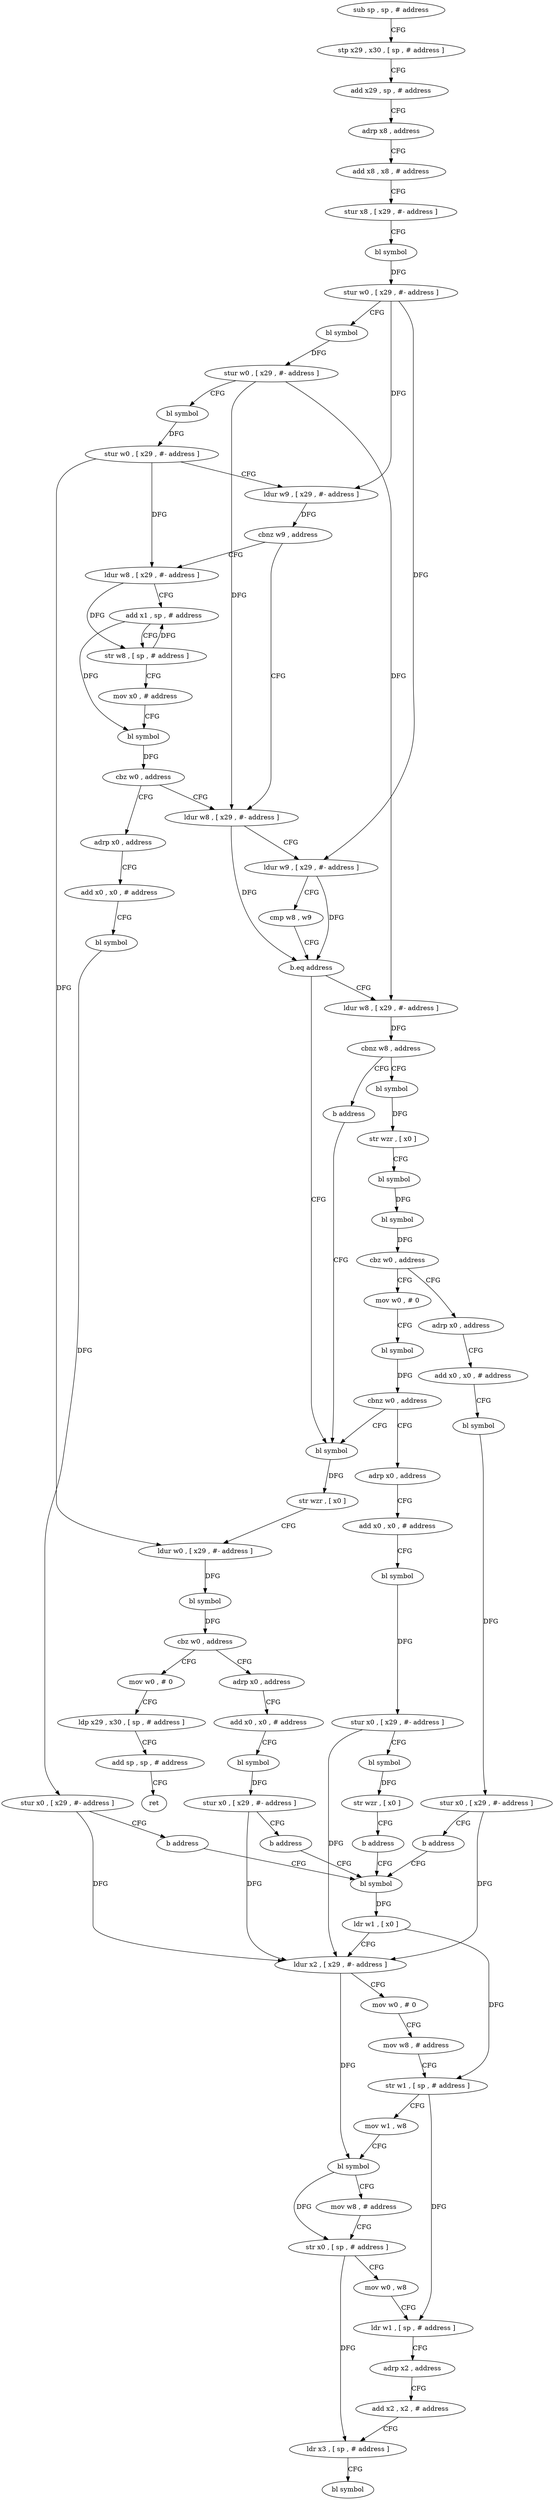digraph "func" {
"4204008" [label = "sub sp , sp , # address" ]
"4204012" [label = "stp x29 , x30 , [ sp , # address ]" ]
"4204016" [label = "add x29 , sp , # address" ]
"4204020" [label = "adrp x8 , address" ]
"4204024" [label = "add x8 , x8 , # address" ]
"4204028" [label = "stur x8 , [ x29 , #- address ]" ]
"4204032" [label = "bl symbol" ]
"4204036" [label = "stur w0 , [ x29 , #- address ]" ]
"4204040" [label = "bl symbol" ]
"4204044" [label = "stur w0 , [ x29 , #- address ]" ]
"4204048" [label = "bl symbol" ]
"4204052" [label = "stur w0 , [ x29 , #- address ]" ]
"4204056" [label = "ldur w9 , [ x29 , #- address ]" ]
"4204060" [label = "cbnz w9 , address" ]
"4204108" [label = "ldur w8 , [ x29 , #- address ]" ]
"4204064" [label = "ldur w8 , [ x29 , #- address ]" ]
"4204112" [label = "ldur w9 , [ x29 , #- address ]" ]
"4204116" [label = "cmp w8 , w9" ]
"4204120" [label = "b.eq address" ]
"4204216" [label = "bl symbol" ]
"4204124" [label = "ldur w8 , [ x29 , #- address ]" ]
"4204068" [label = "add x1 , sp , # address" ]
"4204072" [label = "str w8 , [ sp , # address ]" ]
"4204076" [label = "mov x0 , # address" ]
"4204080" [label = "bl symbol" ]
"4204084" [label = "cbz w0 , address" ]
"4204088" [label = "adrp x0 , address" ]
"4204220" [label = "str wzr , [ x0 ]" ]
"4204224" [label = "ldur w0 , [ x29 , #- address ]" ]
"4204228" [label = "bl symbol" ]
"4204232" [label = "cbz w0 , address" ]
"4204256" [label = "mov w0 , # 0" ]
"4204236" [label = "adrp x0 , address" ]
"4204128" [label = "cbnz w8 , address" ]
"4204136" [label = "bl symbol" ]
"4204132" [label = "b address" ]
"4204092" [label = "add x0 , x0 , # address" ]
"4204096" [label = "bl symbol" ]
"4204100" [label = "stur x0 , [ x29 , #- address ]" ]
"4204104" [label = "b address" ]
"4204272" [label = "bl symbol" ]
"4204260" [label = "ldp x29 , x30 , [ sp , # address ]" ]
"4204264" [label = "add sp , sp , # address" ]
"4204268" [label = "ret" ]
"4204240" [label = "add x0 , x0 , # address" ]
"4204244" [label = "bl symbol" ]
"4204248" [label = "stur x0 , [ x29 , #- address ]" ]
"4204252" [label = "b address" ]
"4204140" [label = "str wzr , [ x0 ]" ]
"4204144" [label = "bl symbol" ]
"4204148" [label = "bl symbol" ]
"4204152" [label = "cbz w0 , address" ]
"4204176" [label = "mov w0 , # 0" ]
"4204156" [label = "adrp x0 , address" ]
"4204276" [label = "ldr w1 , [ x0 ]" ]
"4204280" [label = "ldur x2 , [ x29 , #- address ]" ]
"4204284" [label = "mov w0 , # 0" ]
"4204288" [label = "mov w8 , # address" ]
"4204292" [label = "str w1 , [ sp , # address ]" ]
"4204296" [label = "mov w1 , w8" ]
"4204300" [label = "bl symbol" ]
"4204304" [label = "mov w8 , # address" ]
"4204308" [label = "str x0 , [ sp , # address ]" ]
"4204312" [label = "mov w0 , w8" ]
"4204316" [label = "ldr w1 , [ sp , # address ]" ]
"4204320" [label = "adrp x2 , address" ]
"4204324" [label = "add x2 , x2 , # address" ]
"4204328" [label = "ldr x3 , [ sp , # address ]" ]
"4204332" [label = "bl symbol" ]
"4204180" [label = "bl symbol" ]
"4204184" [label = "cbnz w0 , address" ]
"4204188" [label = "adrp x0 , address" ]
"4204160" [label = "add x0 , x0 , # address" ]
"4204164" [label = "bl symbol" ]
"4204168" [label = "stur x0 , [ x29 , #- address ]" ]
"4204172" [label = "b address" ]
"4204192" [label = "add x0 , x0 , # address" ]
"4204196" [label = "bl symbol" ]
"4204200" [label = "stur x0 , [ x29 , #- address ]" ]
"4204204" [label = "bl symbol" ]
"4204208" [label = "str wzr , [ x0 ]" ]
"4204212" [label = "b address" ]
"4204008" -> "4204012" [ label = "CFG" ]
"4204012" -> "4204016" [ label = "CFG" ]
"4204016" -> "4204020" [ label = "CFG" ]
"4204020" -> "4204024" [ label = "CFG" ]
"4204024" -> "4204028" [ label = "CFG" ]
"4204028" -> "4204032" [ label = "CFG" ]
"4204032" -> "4204036" [ label = "DFG" ]
"4204036" -> "4204040" [ label = "CFG" ]
"4204036" -> "4204056" [ label = "DFG" ]
"4204036" -> "4204112" [ label = "DFG" ]
"4204040" -> "4204044" [ label = "DFG" ]
"4204044" -> "4204048" [ label = "CFG" ]
"4204044" -> "4204108" [ label = "DFG" ]
"4204044" -> "4204124" [ label = "DFG" ]
"4204048" -> "4204052" [ label = "DFG" ]
"4204052" -> "4204056" [ label = "CFG" ]
"4204052" -> "4204064" [ label = "DFG" ]
"4204052" -> "4204224" [ label = "DFG" ]
"4204056" -> "4204060" [ label = "DFG" ]
"4204060" -> "4204108" [ label = "CFG" ]
"4204060" -> "4204064" [ label = "CFG" ]
"4204108" -> "4204112" [ label = "CFG" ]
"4204108" -> "4204120" [ label = "DFG" ]
"4204064" -> "4204068" [ label = "CFG" ]
"4204064" -> "4204072" [ label = "DFG" ]
"4204112" -> "4204116" [ label = "CFG" ]
"4204112" -> "4204120" [ label = "DFG" ]
"4204116" -> "4204120" [ label = "CFG" ]
"4204120" -> "4204216" [ label = "CFG" ]
"4204120" -> "4204124" [ label = "CFG" ]
"4204216" -> "4204220" [ label = "DFG" ]
"4204124" -> "4204128" [ label = "DFG" ]
"4204068" -> "4204072" [ label = "CFG" ]
"4204068" -> "4204080" [ label = "DFG" ]
"4204072" -> "4204076" [ label = "CFG" ]
"4204072" -> "4204068" [ label = "DFG" ]
"4204076" -> "4204080" [ label = "CFG" ]
"4204080" -> "4204084" [ label = "DFG" ]
"4204084" -> "4204108" [ label = "CFG" ]
"4204084" -> "4204088" [ label = "CFG" ]
"4204088" -> "4204092" [ label = "CFG" ]
"4204220" -> "4204224" [ label = "CFG" ]
"4204224" -> "4204228" [ label = "DFG" ]
"4204228" -> "4204232" [ label = "DFG" ]
"4204232" -> "4204256" [ label = "CFG" ]
"4204232" -> "4204236" [ label = "CFG" ]
"4204256" -> "4204260" [ label = "CFG" ]
"4204236" -> "4204240" [ label = "CFG" ]
"4204128" -> "4204136" [ label = "CFG" ]
"4204128" -> "4204132" [ label = "CFG" ]
"4204136" -> "4204140" [ label = "DFG" ]
"4204132" -> "4204216" [ label = "CFG" ]
"4204092" -> "4204096" [ label = "CFG" ]
"4204096" -> "4204100" [ label = "DFG" ]
"4204100" -> "4204104" [ label = "CFG" ]
"4204100" -> "4204280" [ label = "DFG" ]
"4204104" -> "4204272" [ label = "CFG" ]
"4204272" -> "4204276" [ label = "DFG" ]
"4204260" -> "4204264" [ label = "CFG" ]
"4204264" -> "4204268" [ label = "CFG" ]
"4204240" -> "4204244" [ label = "CFG" ]
"4204244" -> "4204248" [ label = "DFG" ]
"4204248" -> "4204252" [ label = "CFG" ]
"4204248" -> "4204280" [ label = "DFG" ]
"4204252" -> "4204272" [ label = "CFG" ]
"4204140" -> "4204144" [ label = "CFG" ]
"4204144" -> "4204148" [ label = "DFG" ]
"4204148" -> "4204152" [ label = "DFG" ]
"4204152" -> "4204176" [ label = "CFG" ]
"4204152" -> "4204156" [ label = "CFG" ]
"4204176" -> "4204180" [ label = "CFG" ]
"4204156" -> "4204160" [ label = "CFG" ]
"4204276" -> "4204280" [ label = "CFG" ]
"4204276" -> "4204292" [ label = "DFG" ]
"4204280" -> "4204284" [ label = "CFG" ]
"4204280" -> "4204300" [ label = "DFG" ]
"4204284" -> "4204288" [ label = "CFG" ]
"4204288" -> "4204292" [ label = "CFG" ]
"4204292" -> "4204296" [ label = "CFG" ]
"4204292" -> "4204316" [ label = "DFG" ]
"4204296" -> "4204300" [ label = "CFG" ]
"4204300" -> "4204304" [ label = "CFG" ]
"4204300" -> "4204308" [ label = "DFG" ]
"4204304" -> "4204308" [ label = "CFG" ]
"4204308" -> "4204312" [ label = "CFG" ]
"4204308" -> "4204328" [ label = "DFG" ]
"4204312" -> "4204316" [ label = "CFG" ]
"4204316" -> "4204320" [ label = "CFG" ]
"4204320" -> "4204324" [ label = "CFG" ]
"4204324" -> "4204328" [ label = "CFG" ]
"4204328" -> "4204332" [ label = "CFG" ]
"4204180" -> "4204184" [ label = "DFG" ]
"4204184" -> "4204216" [ label = "CFG" ]
"4204184" -> "4204188" [ label = "CFG" ]
"4204188" -> "4204192" [ label = "CFG" ]
"4204160" -> "4204164" [ label = "CFG" ]
"4204164" -> "4204168" [ label = "DFG" ]
"4204168" -> "4204172" [ label = "CFG" ]
"4204168" -> "4204280" [ label = "DFG" ]
"4204172" -> "4204272" [ label = "CFG" ]
"4204192" -> "4204196" [ label = "CFG" ]
"4204196" -> "4204200" [ label = "DFG" ]
"4204200" -> "4204204" [ label = "CFG" ]
"4204200" -> "4204280" [ label = "DFG" ]
"4204204" -> "4204208" [ label = "DFG" ]
"4204208" -> "4204212" [ label = "CFG" ]
"4204212" -> "4204272" [ label = "CFG" ]
}
